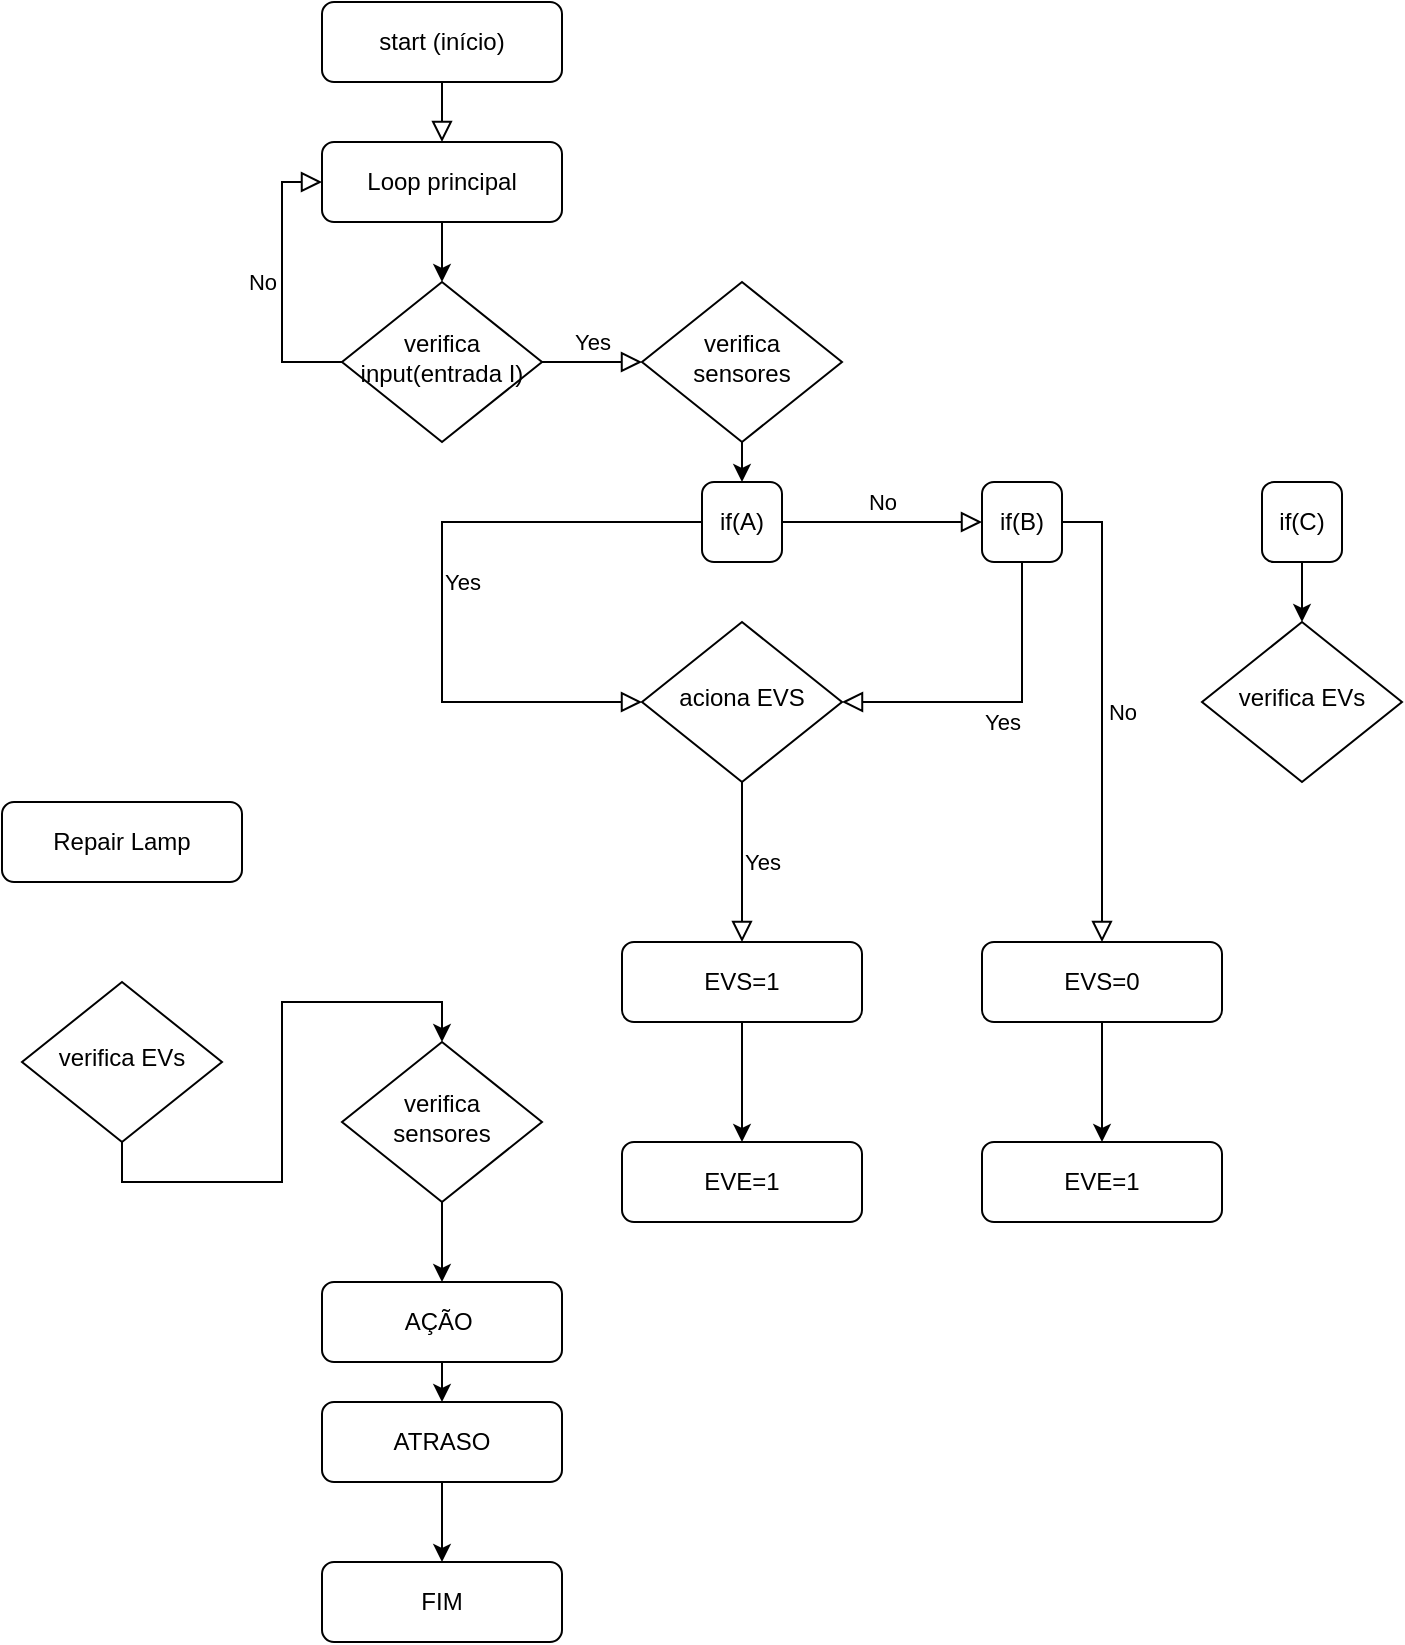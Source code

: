 <mxfile version="21.3.5" type="github">
  <diagram id="C5RBs43oDa-KdzZeNtuy" name="Page-1">
    <mxGraphModel dx="1100" dy="555" grid="1" gridSize="10" guides="1" tooltips="1" connect="1" arrows="1" fold="1" page="1" pageScale="1" pageWidth="827" pageHeight="1169" math="0" shadow="0">
      <root>
        <mxCell id="WIyWlLk6GJQsqaUBKTNV-0" />
        <mxCell id="WIyWlLk6GJQsqaUBKTNV-1" parent="WIyWlLk6GJQsqaUBKTNV-0" />
        <mxCell id="WIyWlLk6GJQsqaUBKTNV-2" value="" style="rounded=0;html=1;jettySize=auto;orthogonalLoop=1;fontSize=11;endArrow=block;endFill=0;endSize=8;strokeWidth=1;shadow=0;labelBackgroundColor=none;edgeStyle=orthogonalEdgeStyle;entryX=0.5;entryY=0;entryDx=0;entryDy=0;" parent="WIyWlLk6GJQsqaUBKTNV-1" source="WIyWlLk6GJQsqaUBKTNV-3" target="DH0XkxnoYu9qTkPFDF3z-0" edge="1">
          <mxGeometry relative="1" as="geometry" />
        </mxCell>
        <mxCell id="WIyWlLk6GJQsqaUBKTNV-3" value="start (início)" style="rounded=1;whiteSpace=wrap;html=1;fontSize=12;glass=0;strokeWidth=1;shadow=0;" parent="WIyWlLk6GJQsqaUBKTNV-1" vertex="1">
          <mxGeometry x="180" y="40" width="120" height="40" as="geometry" />
        </mxCell>
        <mxCell id="WIyWlLk6GJQsqaUBKTNV-5" value="No" style="edgeStyle=orthogonalEdgeStyle;rounded=0;html=1;jettySize=auto;orthogonalLoop=1;fontSize=11;endArrow=block;endFill=0;endSize=8;strokeWidth=1;shadow=0;labelBackgroundColor=none;entryX=0;entryY=0.5;entryDx=0;entryDy=0;" parent="WIyWlLk6GJQsqaUBKTNV-1" source="WIyWlLk6GJQsqaUBKTNV-6" target="DH0XkxnoYu9qTkPFDF3z-0" edge="1">
          <mxGeometry y="10" relative="1" as="geometry">
            <mxPoint as="offset" />
            <Array as="points">
              <mxPoint x="160" y="220" />
              <mxPoint x="160" y="130" />
            </Array>
          </mxGeometry>
        </mxCell>
        <mxCell id="WIyWlLk6GJQsqaUBKTNV-6" value="verifica input(entrada I)" style="rhombus;whiteSpace=wrap;html=1;shadow=0;fontFamily=Helvetica;fontSize=12;align=center;strokeWidth=1;spacing=6;spacingTop=-4;" parent="WIyWlLk6GJQsqaUBKTNV-1" vertex="1">
          <mxGeometry x="190" y="180" width="100" height="80" as="geometry" />
        </mxCell>
        <mxCell id="WIyWlLk6GJQsqaUBKTNV-9" value="Yes" style="edgeStyle=orthogonalEdgeStyle;rounded=0;html=1;jettySize=auto;orthogonalLoop=1;fontSize=11;endArrow=block;endFill=0;endSize=8;strokeWidth=1;shadow=0;labelBackgroundColor=none;entryX=0.5;entryY=0;entryDx=0;entryDy=0;" parent="WIyWlLk6GJQsqaUBKTNV-1" source="WIyWlLk6GJQsqaUBKTNV-10" target="DH0XkxnoYu9qTkPFDF3z-4" edge="1">
          <mxGeometry y="10" relative="1" as="geometry">
            <mxPoint as="offset" />
            <mxPoint x="400" y="400" as="targetPoint" />
            <Array as="points">
              <mxPoint x="390" y="490" />
            </Array>
          </mxGeometry>
        </mxCell>
        <mxCell id="WIyWlLk6GJQsqaUBKTNV-10" value="aciona EVS" style="rhombus;whiteSpace=wrap;html=1;shadow=0;fontFamily=Helvetica;fontSize=12;align=center;strokeWidth=1;spacing=6;spacingTop=-4;" parent="WIyWlLk6GJQsqaUBKTNV-1" vertex="1">
          <mxGeometry x="340" y="350" width="100" height="80" as="geometry" />
        </mxCell>
        <mxCell id="WIyWlLk6GJQsqaUBKTNV-11" value="Repair Lamp" style="rounded=1;whiteSpace=wrap;html=1;fontSize=12;glass=0;strokeWidth=1;shadow=0;" parent="WIyWlLk6GJQsqaUBKTNV-1" vertex="1">
          <mxGeometry x="20" y="440" width="120" height="40" as="geometry" />
        </mxCell>
        <mxCell id="DH0XkxnoYu9qTkPFDF3z-1" style="edgeStyle=orthogonalEdgeStyle;rounded=0;orthogonalLoop=1;jettySize=auto;html=1;exitX=0.5;exitY=1;exitDx=0;exitDy=0;entryX=0.5;entryY=0;entryDx=0;entryDy=0;" edge="1" parent="WIyWlLk6GJQsqaUBKTNV-1" source="DH0XkxnoYu9qTkPFDF3z-0" target="WIyWlLk6GJQsqaUBKTNV-6">
          <mxGeometry relative="1" as="geometry" />
        </mxCell>
        <mxCell id="DH0XkxnoYu9qTkPFDF3z-0" value="Loop principal" style="rounded=1;whiteSpace=wrap;html=1;fontSize=12;glass=0;strokeWidth=1;shadow=0;" vertex="1" parent="WIyWlLk6GJQsqaUBKTNV-1">
          <mxGeometry x="180" y="110" width="120" height="40" as="geometry" />
        </mxCell>
        <mxCell id="DH0XkxnoYu9qTkPFDF3z-2" value="Yes" style="edgeStyle=orthogonalEdgeStyle;rounded=0;html=1;jettySize=auto;orthogonalLoop=1;fontSize=11;endArrow=block;endFill=0;endSize=8;strokeWidth=1;shadow=0;labelBackgroundColor=none;exitX=1;exitY=0.5;exitDx=0;exitDy=0;entryX=0;entryY=0.5;entryDx=0;entryDy=0;" edge="1" parent="WIyWlLk6GJQsqaUBKTNV-1" target="DH0XkxnoYu9qTkPFDF3z-18" source="WIyWlLk6GJQsqaUBKTNV-6">
          <mxGeometry y="10" relative="1" as="geometry">
            <mxPoint as="offset" />
            <mxPoint x="-10" y="210" as="sourcePoint" />
            <mxPoint x="370" y="220" as="targetPoint" />
          </mxGeometry>
        </mxCell>
        <mxCell id="DH0XkxnoYu9qTkPFDF3z-50" style="edgeStyle=orthogonalEdgeStyle;rounded=0;orthogonalLoop=1;jettySize=auto;html=1;entryX=0.5;entryY=0;entryDx=0;entryDy=0;" edge="1" parent="WIyWlLk6GJQsqaUBKTNV-1" source="DH0XkxnoYu9qTkPFDF3z-4" target="DH0XkxnoYu9qTkPFDF3z-49">
          <mxGeometry relative="1" as="geometry" />
        </mxCell>
        <mxCell id="DH0XkxnoYu9qTkPFDF3z-4" value="EVS=1" style="rounded=1;whiteSpace=wrap;html=1;fontSize=12;glass=0;strokeWidth=1;shadow=0;" vertex="1" parent="WIyWlLk6GJQsqaUBKTNV-1">
          <mxGeometry x="330" y="510" width="120" height="40" as="geometry" />
        </mxCell>
        <mxCell id="DH0XkxnoYu9qTkPFDF3z-5" value="EVE=1" style="rounded=1;whiteSpace=wrap;html=1;fontSize=12;glass=0;strokeWidth=1;shadow=0;" vertex="1" parent="WIyWlLk6GJQsqaUBKTNV-1">
          <mxGeometry x="510" y="610" width="120" height="40" as="geometry" />
        </mxCell>
        <mxCell id="DH0XkxnoYu9qTkPFDF3z-43" style="edgeStyle=orthogonalEdgeStyle;rounded=0;orthogonalLoop=1;jettySize=auto;html=1;exitX=0.5;exitY=1;exitDx=0;exitDy=0;entryX=0.5;entryY=0;entryDx=0;entryDy=0;" edge="1" parent="WIyWlLk6GJQsqaUBKTNV-1" source="DH0XkxnoYu9qTkPFDF3z-7" target="DH0XkxnoYu9qTkPFDF3z-8">
          <mxGeometry relative="1" as="geometry" />
        </mxCell>
        <mxCell id="DH0XkxnoYu9qTkPFDF3z-7" value="AÇÃO&amp;nbsp;" style="rounded=1;whiteSpace=wrap;html=1;fontSize=12;glass=0;strokeWidth=1;shadow=0;" vertex="1" parent="WIyWlLk6GJQsqaUBKTNV-1">
          <mxGeometry x="180" y="680" width="120" height="40" as="geometry" />
        </mxCell>
        <mxCell id="DH0XkxnoYu9qTkPFDF3z-44" style="edgeStyle=orthogonalEdgeStyle;rounded=0;orthogonalLoop=1;jettySize=auto;html=1;exitX=0.5;exitY=1;exitDx=0;exitDy=0;entryX=0.5;entryY=0;entryDx=0;entryDy=0;" edge="1" parent="WIyWlLk6GJQsqaUBKTNV-1" source="DH0XkxnoYu9qTkPFDF3z-8" target="DH0XkxnoYu9qTkPFDF3z-9">
          <mxGeometry relative="1" as="geometry" />
        </mxCell>
        <mxCell id="DH0XkxnoYu9qTkPFDF3z-8" value="ATRASO&lt;br&gt;" style="rounded=1;whiteSpace=wrap;html=1;fontSize=12;glass=0;strokeWidth=1;shadow=0;" vertex="1" parent="WIyWlLk6GJQsqaUBKTNV-1">
          <mxGeometry x="180" y="740" width="120" height="40" as="geometry" />
        </mxCell>
        <mxCell id="DH0XkxnoYu9qTkPFDF3z-9" value="FIM" style="rounded=1;whiteSpace=wrap;html=1;fontSize=12;glass=0;strokeWidth=1;shadow=0;" vertex="1" parent="WIyWlLk6GJQsqaUBKTNV-1">
          <mxGeometry x="180" y="820" width="120" height="40" as="geometry" />
        </mxCell>
        <mxCell id="DH0XkxnoYu9qTkPFDF3z-22" style="edgeStyle=orthogonalEdgeStyle;rounded=0;orthogonalLoop=1;jettySize=auto;html=1;exitX=0.5;exitY=1;exitDx=0;exitDy=0;entryX=0.5;entryY=0;entryDx=0;entryDy=0;" edge="1" parent="WIyWlLk6GJQsqaUBKTNV-1" source="DH0XkxnoYu9qTkPFDF3z-18" target="DH0XkxnoYu9qTkPFDF3z-19">
          <mxGeometry relative="1" as="geometry" />
        </mxCell>
        <mxCell id="DH0XkxnoYu9qTkPFDF3z-18" value="verifica sensores" style="rhombus;whiteSpace=wrap;html=1;shadow=0;fontFamily=Helvetica;fontSize=12;align=center;strokeWidth=1;spacing=6;spacingTop=-4;" vertex="1" parent="WIyWlLk6GJQsqaUBKTNV-1">
          <mxGeometry x="340" y="180" width="100" height="80" as="geometry" />
        </mxCell>
        <mxCell id="DH0XkxnoYu9qTkPFDF3z-19" value="if(A)" style="rounded=1;whiteSpace=wrap;html=1;fontSize=12;glass=0;strokeWidth=1;shadow=0;" vertex="1" parent="WIyWlLk6GJQsqaUBKTNV-1">
          <mxGeometry x="370" y="280" width="40" height="40" as="geometry" />
        </mxCell>
        <mxCell id="DH0XkxnoYu9qTkPFDF3z-20" value="if(B)" style="rounded=1;whiteSpace=wrap;html=1;fontSize=12;glass=0;strokeWidth=1;shadow=0;" vertex="1" parent="WIyWlLk6GJQsqaUBKTNV-1">
          <mxGeometry x="510" y="280" width="40" height="40" as="geometry" />
        </mxCell>
        <mxCell id="DH0XkxnoYu9qTkPFDF3z-26" value="Yes" style="edgeStyle=orthogonalEdgeStyle;rounded=0;html=1;jettySize=auto;orthogonalLoop=1;fontSize=11;endArrow=block;endFill=0;endSize=8;strokeWidth=1;shadow=0;labelBackgroundColor=none;exitX=0;exitY=0.5;exitDx=0;exitDy=0;entryX=0;entryY=0.5;entryDx=0;entryDy=0;" edge="1" parent="WIyWlLk6GJQsqaUBKTNV-1" source="DH0XkxnoYu9qTkPFDF3z-19" target="WIyWlLk6GJQsqaUBKTNV-10">
          <mxGeometry y="10" relative="1" as="geometry">
            <mxPoint as="offset" />
            <mxPoint x="300" y="230" as="sourcePoint" />
            <mxPoint x="390" y="230" as="targetPoint" />
            <Array as="points">
              <mxPoint x="240" y="300" />
              <mxPoint x="240" y="390" />
            </Array>
          </mxGeometry>
        </mxCell>
        <mxCell id="DH0XkxnoYu9qTkPFDF3z-27" value="No" style="edgeStyle=orthogonalEdgeStyle;rounded=0;html=1;jettySize=auto;orthogonalLoop=1;fontSize=11;endArrow=block;endFill=0;endSize=8;strokeWidth=1;shadow=0;labelBackgroundColor=none;entryX=0;entryY=0.5;entryDx=0;entryDy=0;exitX=1;exitY=0.5;exitDx=0;exitDy=0;" edge="1" parent="WIyWlLk6GJQsqaUBKTNV-1" source="DH0XkxnoYu9qTkPFDF3z-19" target="DH0XkxnoYu9qTkPFDF3z-20">
          <mxGeometry y="10" relative="1" as="geometry">
            <mxPoint as="offset" />
            <mxPoint x="540" y="180" as="sourcePoint" />
            <mxPoint x="140" y="230" as="targetPoint" />
          </mxGeometry>
        </mxCell>
        <mxCell id="DH0XkxnoYu9qTkPFDF3z-28" value="Yes" style="edgeStyle=orthogonalEdgeStyle;rounded=0;html=1;jettySize=auto;orthogonalLoop=1;fontSize=11;endArrow=block;endFill=0;endSize=8;strokeWidth=1;shadow=0;labelBackgroundColor=none;exitX=0.5;exitY=1;exitDx=0;exitDy=0;entryX=1;entryY=0.5;entryDx=0;entryDy=0;" edge="1" parent="WIyWlLk6GJQsqaUBKTNV-1" source="DH0XkxnoYu9qTkPFDF3z-20" target="WIyWlLk6GJQsqaUBKTNV-10">
          <mxGeometry y="10" relative="1" as="geometry">
            <mxPoint as="offset" />
            <mxPoint x="530" y="140" as="sourcePoint" />
            <mxPoint x="630" y="170" as="targetPoint" />
            <Array as="points">
              <mxPoint x="530" y="390" />
            </Array>
          </mxGeometry>
        </mxCell>
        <mxCell id="DH0XkxnoYu9qTkPFDF3z-29" value="No" style="edgeStyle=orthogonalEdgeStyle;rounded=0;html=1;jettySize=auto;orthogonalLoop=1;fontSize=11;endArrow=block;endFill=0;endSize=8;strokeWidth=1;shadow=0;labelBackgroundColor=none;exitX=1;exitY=0.5;exitDx=0;exitDy=0;entryX=0.5;entryY=0;entryDx=0;entryDy=0;" edge="1" parent="WIyWlLk6GJQsqaUBKTNV-1" source="DH0XkxnoYu9qTkPFDF3z-20" target="DH0XkxnoYu9qTkPFDF3z-34">
          <mxGeometry y="10" relative="1" as="geometry">
            <mxPoint as="offset" />
            <mxPoint x="510" y="280" as="sourcePoint" />
            <mxPoint x="580" y="290" as="targetPoint" />
            <Array as="points" />
          </mxGeometry>
        </mxCell>
        <mxCell id="DH0XkxnoYu9qTkPFDF3z-47" style="edgeStyle=orthogonalEdgeStyle;rounded=0;orthogonalLoop=1;jettySize=auto;html=1;exitX=0.5;exitY=1;exitDx=0;exitDy=0;entryX=0.5;entryY=0;entryDx=0;entryDy=0;" edge="1" parent="WIyWlLk6GJQsqaUBKTNV-1" source="DH0XkxnoYu9qTkPFDF3z-30" target="DH0XkxnoYu9qTkPFDF3z-46">
          <mxGeometry relative="1" as="geometry" />
        </mxCell>
        <mxCell id="DH0XkxnoYu9qTkPFDF3z-30" value="if(C)" style="rounded=1;whiteSpace=wrap;html=1;fontSize=12;glass=0;strokeWidth=1;shadow=0;" vertex="1" parent="WIyWlLk6GJQsqaUBKTNV-1">
          <mxGeometry x="650" y="280" width="40" height="40" as="geometry" />
        </mxCell>
        <mxCell id="DH0XkxnoYu9qTkPFDF3z-51" style="edgeStyle=orthogonalEdgeStyle;rounded=0;orthogonalLoop=1;jettySize=auto;html=1;entryX=0.5;entryY=0;entryDx=0;entryDy=0;" edge="1" parent="WIyWlLk6GJQsqaUBKTNV-1" source="DH0XkxnoYu9qTkPFDF3z-34" target="DH0XkxnoYu9qTkPFDF3z-5">
          <mxGeometry relative="1" as="geometry" />
        </mxCell>
        <mxCell id="DH0XkxnoYu9qTkPFDF3z-34" value="EVS=0" style="rounded=1;whiteSpace=wrap;html=1;fontSize=12;glass=0;strokeWidth=1;shadow=0;" vertex="1" parent="WIyWlLk6GJQsqaUBKTNV-1">
          <mxGeometry x="510" y="510" width="120" height="40" as="geometry" />
        </mxCell>
        <mxCell id="DH0XkxnoYu9qTkPFDF3z-40" style="edgeStyle=orthogonalEdgeStyle;rounded=0;orthogonalLoop=1;jettySize=auto;html=1;exitX=0.5;exitY=1;exitDx=0;exitDy=0;entryX=0.5;entryY=0;entryDx=0;entryDy=0;" edge="1" parent="WIyWlLk6GJQsqaUBKTNV-1" source="DH0XkxnoYu9qTkPFDF3z-37" target="DH0XkxnoYu9qTkPFDF3z-39">
          <mxGeometry relative="1" as="geometry" />
        </mxCell>
        <mxCell id="DH0XkxnoYu9qTkPFDF3z-37" value="verifica EVs" style="rhombus;whiteSpace=wrap;html=1;shadow=0;fontFamily=Helvetica;fontSize=12;align=center;strokeWidth=1;spacing=6;spacingTop=-4;" vertex="1" parent="WIyWlLk6GJQsqaUBKTNV-1">
          <mxGeometry x="30" y="530" width="100" height="80" as="geometry" />
        </mxCell>
        <mxCell id="DH0XkxnoYu9qTkPFDF3z-42" style="edgeStyle=orthogonalEdgeStyle;rounded=0;orthogonalLoop=1;jettySize=auto;html=1;exitX=0.5;exitY=1;exitDx=0;exitDy=0;entryX=0.5;entryY=0;entryDx=0;entryDy=0;" edge="1" parent="WIyWlLk6GJQsqaUBKTNV-1" source="DH0XkxnoYu9qTkPFDF3z-39" target="DH0XkxnoYu9qTkPFDF3z-7">
          <mxGeometry relative="1" as="geometry" />
        </mxCell>
        <mxCell id="DH0XkxnoYu9qTkPFDF3z-39" value="verifica sensores" style="rhombus;whiteSpace=wrap;html=1;shadow=0;fontFamily=Helvetica;fontSize=12;align=center;strokeWidth=1;spacing=6;spacingTop=-4;" vertex="1" parent="WIyWlLk6GJQsqaUBKTNV-1">
          <mxGeometry x="190" y="560" width="100" height="80" as="geometry" />
        </mxCell>
        <mxCell id="DH0XkxnoYu9qTkPFDF3z-46" value="verifica EVs" style="rhombus;whiteSpace=wrap;html=1;shadow=0;fontFamily=Helvetica;fontSize=12;align=center;strokeWidth=1;spacing=6;spacingTop=-4;" vertex="1" parent="WIyWlLk6GJQsqaUBKTNV-1">
          <mxGeometry x="620" y="350" width="100" height="80" as="geometry" />
        </mxCell>
        <mxCell id="DH0XkxnoYu9qTkPFDF3z-49" value="EVE=1" style="rounded=1;whiteSpace=wrap;html=1;fontSize=12;glass=0;strokeWidth=1;shadow=0;" vertex="1" parent="WIyWlLk6GJQsqaUBKTNV-1">
          <mxGeometry x="330" y="610" width="120" height="40" as="geometry" />
        </mxCell>
      </root>
    </mxGraphModel>
  </diagram>
</mxfile>
